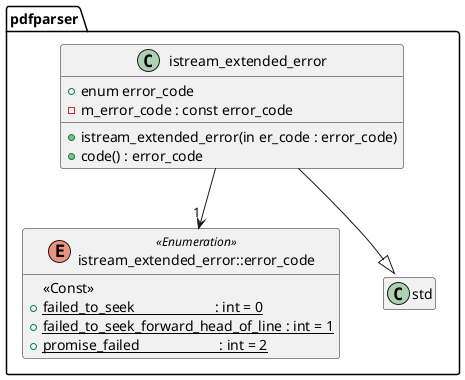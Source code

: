 @startuml ipdfstream
hide empty members
namespace pdfparser {
enum istream_extended_error::error_code <<Enumeration>> {
	<<Const>>
	+{static} failed_to_seek                      : int = 0
	+{static} failed_to_seek_forward_head_of_line : int = 1
	+{static} promise_failed                      : int = 2
}

class istream_extended_error {
	+enum error_code
	-m_error_code : const error_code

	+istream_extended_error(in er_code : error_code)
	+code() : error_code
}
istream_extended_error --|> std::runtime_error
istream_extended_error --> "1" istream_extended_error::error_code
}
@enduml
